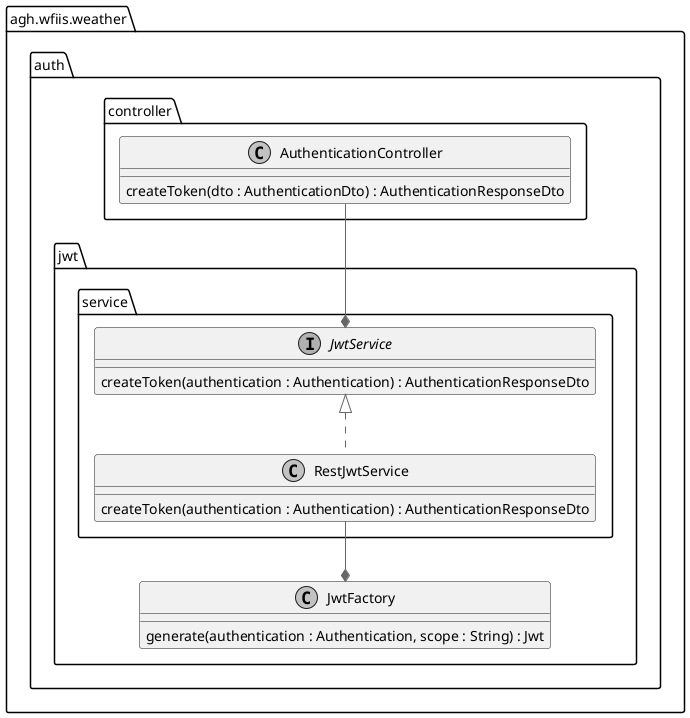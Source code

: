 @startuml
!include <c4/C4_Component>
skinparam monochrome true
set separator ::
<style>
class {
    Minimumwidth 100
    Maximumwidth 600
}
</style>

class agh.wfiis.weather::auth::controller::AuthenticationController {
    {method} createToken(dto : AuthenticationDto) : AuthenticationResponseDto
}

class agh.wfiis.weather::auth::jwt::JwtFactory {
    {method} generate(authentication : Authentication, scope : String) : Jwt
}

interface agh.wfiis.weather::auth::jwt::service::JwtService {
    {method} createToken(authentication : Authentication) : AuthenticationResponseDto
}

class agh.wfiis.weather::auth::jwt::service::RestJwtService {
    {method} createToken(authentication : Authentication) : AuthenticationResponseDto
}

agh.wfiis.weather::auth::jwt::service::JwtService <|.. agh.wfiis.weather::auth::jwt::service::RestJwtService
agh.wfiis.weather::auth::jwt::service::RestJwtService --* agh.wfiis.weather::auth::jwt::JwtFactory
agh.wfiis.weather::auth::controller::AuthenticationController --* agh.wfiis.weather::auth::jwt::service::JwtService


@enduml